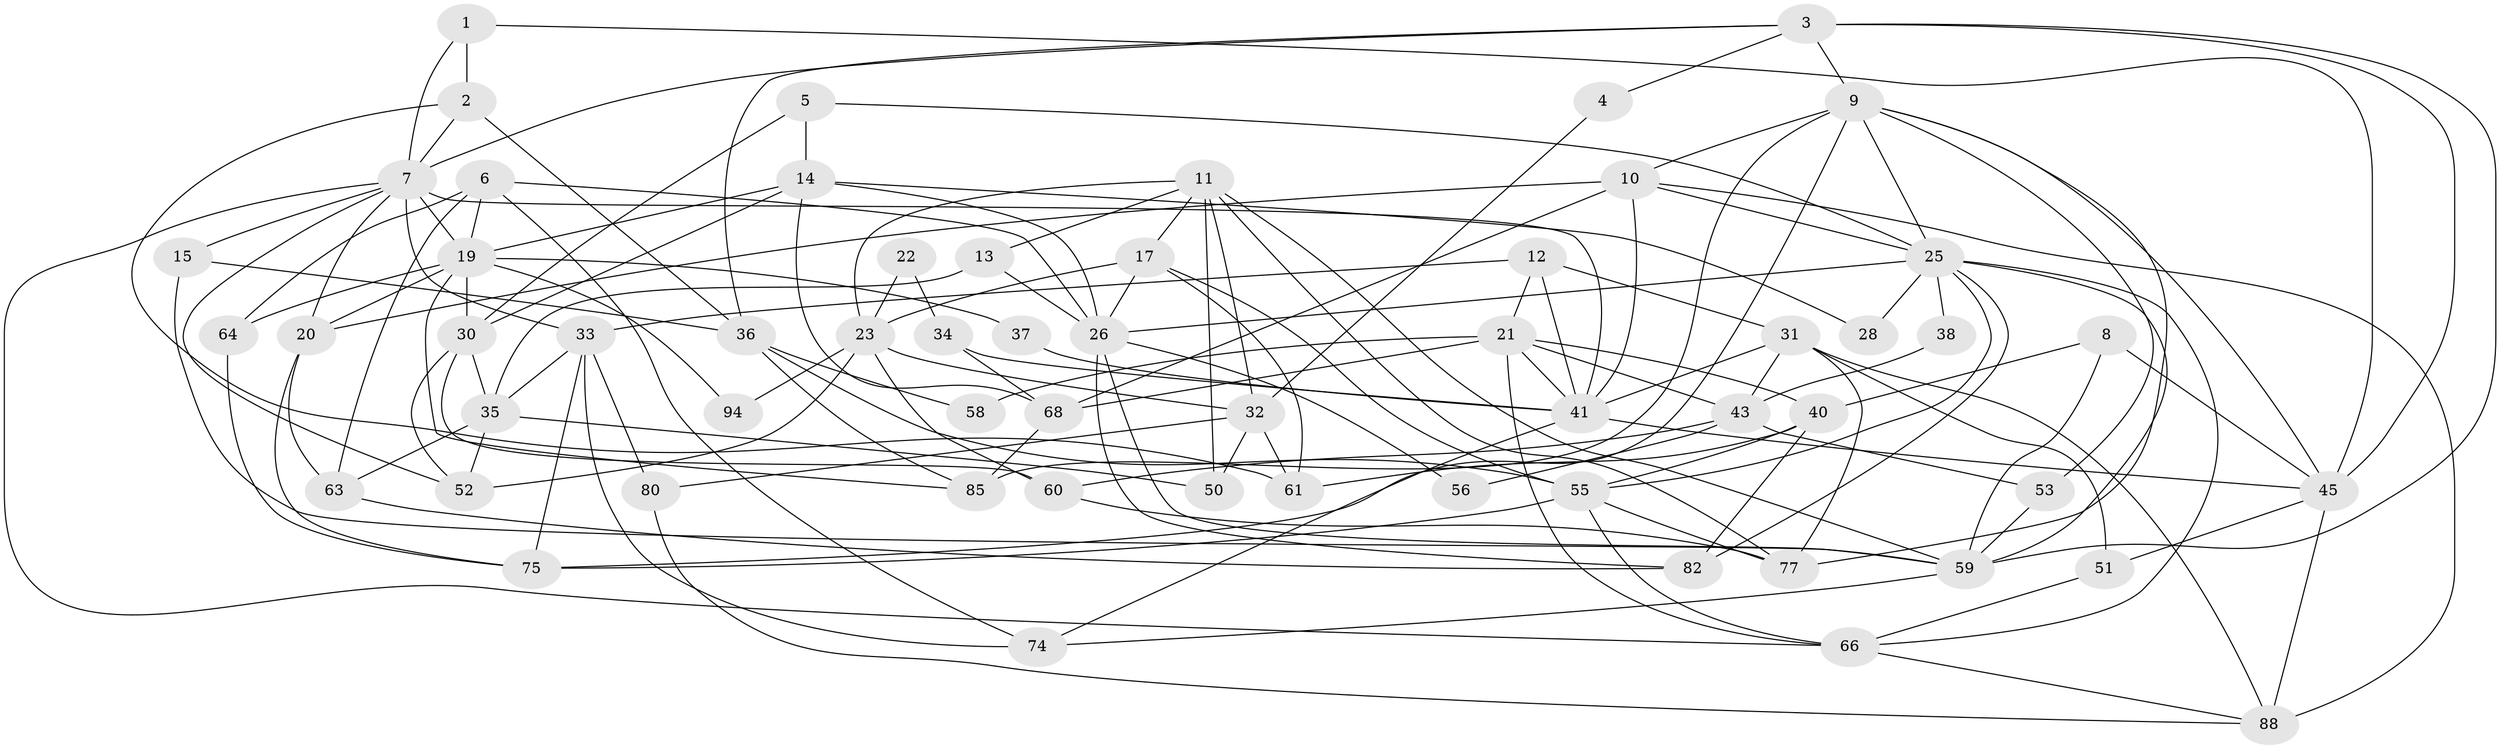 // original degree distribution, {3: 0.2127659574468085, 4: 0.2872340425531915, 2: 0.1702127659574468, 5: 0.1595744680851064, 6: 0.1276595744680851, 8: 0.010638297872340425, 7: 0.031914893617021274}
// Generated by graph-tools (version 1.1) at 2025/42/03/06/25 10:42:01]
// undirected, 59 vertices, 144 edges
graph export_dot {
graph [start="1"]
  node [color=gray90,style=filled];
  1 [super="+84"];
  2 [super="+79"];
  3 [super="+39"];
  4;
  5 [super="+47"];
  6 [super="+93"];
  7 [super="+18"];
  8;
  9 [super="+46"];
  10 [super="+16"];
  11 [super="+70"];
  12 [super="+62"];
  13;
  14 [super="+24"];
  15;
  17 [super="+69"];
  19 [super="+27"];
  20 [super="+29"];
  21 [super="+81"];
  22;
  23 [super="+65"];
  25 [super="+92"];
  26 [super="+48"];
  28;
  30;
  31 [super="+72"];
  32 [super="+71"];
  33 [super="+86"];
  34;
  35 [super="+87"];
  36 [super="+49"];
  37;
  38;
  40 [super="+73"];
  41 [super="+42"];
  43 [super="+44"];
  45 [super="+83"];
  50;
  51;
  52 [super="+54"];
  53;
  55 [super="+57"];
  56;
  58;
  59 [super="+90"];
  60;
  61 [super="+76"];
  63;
  64;
  66 [super="+67"];
  68 [super="+89"];
  74 [super="+78"];
  75;
  77 [super="+91"];
  80;
  82;
  85;
  88;
  94;
  1 -- 7;
  1 -- 45;
  1 -- 2;
  2 -- 61;
  2 -- 36;
  2 -- 7;
  3 -- 7;
  3 -- 59;
  3 -- 4;
  3 -- 36;
  3 -- 9;
  3 -- 45;
  4 -- 32;
  5 -- 14;
  5 -- 30;
  5 -- 25;
  6 -- 26;
  6 -- 63;
  6 -- 64;
  6 -- 19;
  6 -- 74;
  7 -- 15;
  7 -- 19;
  7 -- 33;
  7 -- 66;
  7 -- 20;
  7 -- 52;
  7 -- 41 [weight=2];
  8 -- 59;
  8 -- 45;
  8 -- 40;
  9 -- 77;
  9 -- 10;
  9 -- 45;
  9 -- 53;
  9 -- 75;
  9 -- 85;
  9 -- 25;
  10 -- 68;
  10 -- 25;
  10 -- 88;
  10 -- 41;
  10 -- 20;
  11 -- 32;
  11 -- 77;
  11 -- 17;
  11 -- 50;
  11 -- 23;
  11 -- 59;
  11 -- 13;
  12 -- 41;
  12 -- 31;
  12 -- 33;
  12 -- 21;
  13 -- 35;
  13 -- 26;
  14 -- 19;
  14 -- 30;
  14 -- 28;
  14 -- 68;
  14 -- 26;
  15 -- 36;
  15 -- 59;
  17 -- 61;
  17 -- 55;
  17 -- 23;
  17 -- 26;
  19 -- 20 [weight=2];
  19 -- 37;
  19 -- 64;
  19 -- 85;
  19 -- 94;
  19 -- 30;
  20 -- 63;
  20 -- 75;
  21 -- 43;
  21 -- 40;
  21 -- 41;
  21 -- 66;
  21 -- 68;
  21 -- 58;
  22 -- 34;
  22 -- 23;
  23 -- 32 [weight=2];
  23 -- 52;
  23 -- 60;
  23 -- 94;
  25 -- 26;
  25 -- 38;
  25 -- 82;
  25 -- 59;
  25 -- 55;
  25 -- 28;
  25 -- 66;
  26 -- 82;
  26 -- 56;
  26 -- 59;
  30 -- 52;
  30 -- 60;
  30 -- 35;
  31 -- 88;
  31 -- 43;
  31 -- 51;
  31 -- 77 [weight=2];
  31 -- 41;
  32 -- 50;
  32 -- 80;
  32 -- 61;
  33 -- 80;
  33 -- 75;
  33 -- 35;
  33 -- 74;
  34 -- 68;
  34 -- 41;
  35 -- 50;
  35 -- 63;
  35 -- 52;
  36 -- 58;
  36 -- 85;
  36 -- 55;
  37 -- 41;
  38 -- 43;
  40 -- 82;
  40 -- 61;
  40 -- 55;
  41 -- 45;
  41 -- 74;
  43 -- 53;
  43 -- 56;
  43 -- 60;
  45 -- 88;
  45 -- 51;
  51 -- 66;
  53 -- 59;
  55 -- 75;
  55 -- 77;
  55 -- 66;
  59 -- 74;
  60 -- 77;
  63 -- 82;
  64 -- 75;
  66 -- 88;
  68 -- 85 [weight=2];
  80 -- 88;
}
